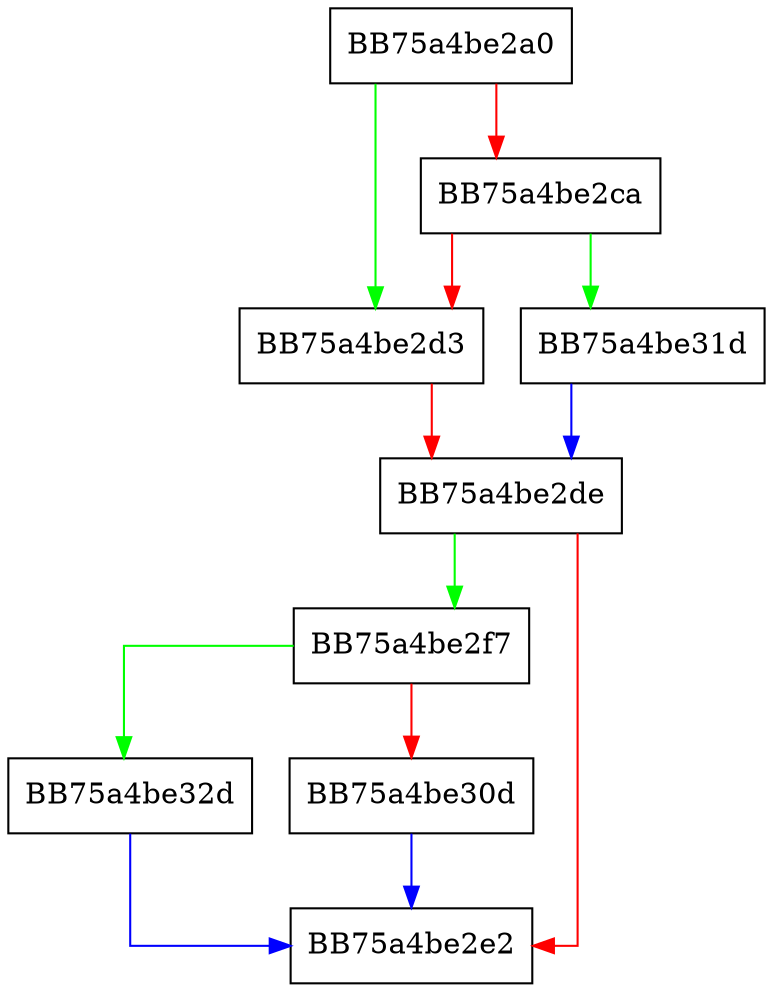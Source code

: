 digraph ComparePartialProcessName {
  node [shape="box"];
  graph [splines=ortho];
  BB75a4be2a0 -> BB75a4be2d3 [color="green"];
  BB75a4be2a0 -> BB75a4be2ca [color="red"];
  BB75a4be2ca -> BB75a4be31d [color="green"];
  BB75a4be2ca -> BB75a4be2d3 [color="red"];
  BB75a4be2d3 -> BB75a4be2de [color="red"];
  BB75a4be2de -> BB75a4be2f7 [color="green"];
  BB75a4be2de -> BB75a4be2e2 [color="red"];
  BB75a4be2f7 -> BB75a4be32d [color="green"];
  BB75a4be2f7 -> BB75a4be30d [color="red"];
  BB75a4be30d -> BB75a4be2e2 [color="blue"];
  BB75a4be31d -> BB75a4be2de [color="blue"];
  BB75a4be32d -> BB75a4be2e2 [color="blue"];
}